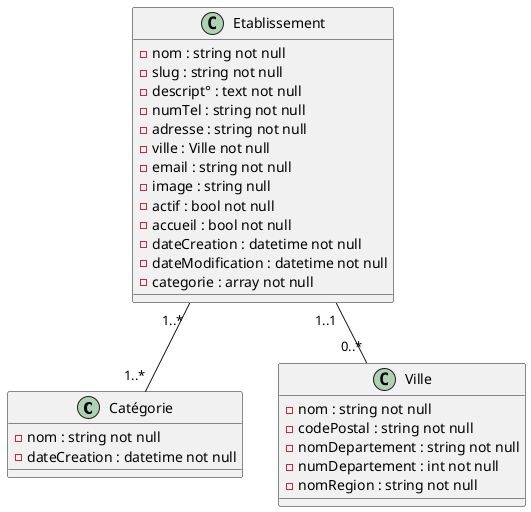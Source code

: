 @startuml
'https://plantuml.com/class-diagram


class Catégorie {

-nom : string not null
-dateCreation : datetime not null

}

class Ville {

-nom : string not null
-codePostal : string not null
-nomDepartement : string not null
-numDepartement : int not null
-nomRegion : string not null

}

class Etablissement {

-nom : string not null
-slug : string not null
-descript° : text not null
-numTel : string not null
-adresse : string not null
-ville : Ville not null
-email : string not null
-image : string null
-actif : bool not null
-accueil : bool not null
-dateCreation : datetime not null
-dateModification : datetime not null
-categorie : array not null

}





Etablissement "1..* " -- "1..* " Catégorie
Etablissement "1..1 "-- "0..*"Ville
@enduml